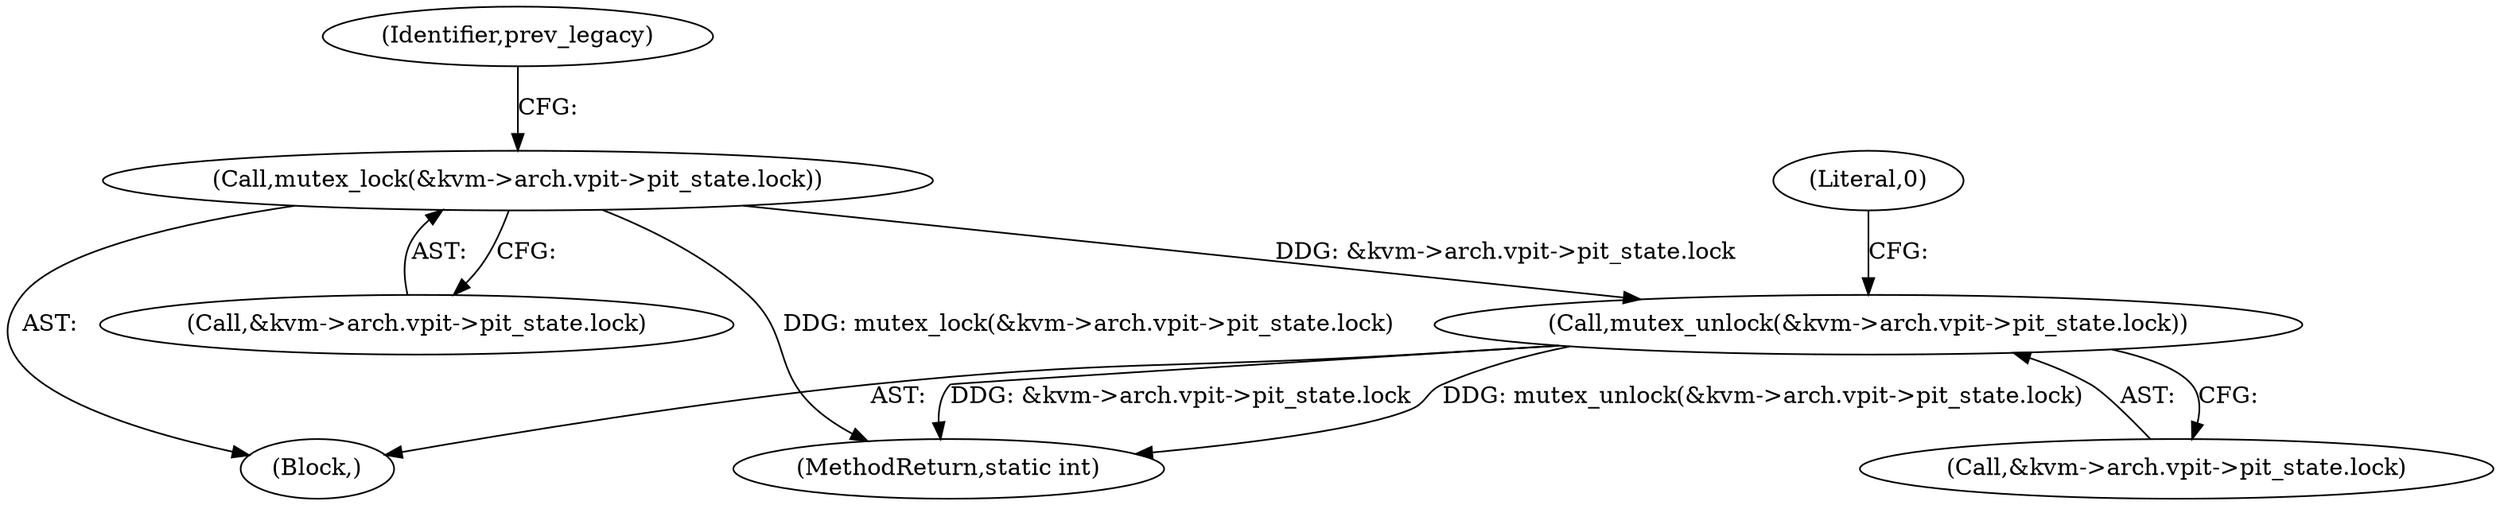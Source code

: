 digraph "0_linux_0185604c2d82c560dab2f2933a18f797e74ab5a8_0@API" {
"1000204" [label="(Call,mutex_unlock(&kvm->arch.vpit->pit_state.lock))"];
"1000110" [label="(Call,mutex_lock(&kvm->arch.vpit->pit_state.lock))"];
"1000103" [label="(Block,)"];
"1000111" [label="(Call,&kvm->arch.vpit->pit_state.lock)"];
"1000122" [label="(Identifier,prev_legacy)"];
"1000110" [label="(Call,mutex_lock(&kvm->arch.vpit->pit_state.lock))"];
"1000204" [label="(Call,mutex_unlock(&kvm->arch.vpit->pit_state.lock))"];
"1000217" [label="(MethodReturn,static int)"];
"1000216" [label="(Literal,0)"];
"1000205" [label="(Call,&kvm->arch.vpit->pit_state.lock)"];
"1000204" -> "1000103"  [label="AST: "];
"1000204" -> "1000205"  [label="CFG: "];
"1000205" -> "1000204"  [label="AST: "];
"1000216" -> "1000204"  [label="CFG: "];
"1000204" -> "1000217"  [label="DDG: &kvm->arch.vpit->pit_state.lock"];
"1000204" -> "1000217"  [label="DDG: mutex_unlock(&kvm->arch.vpit->pit_state.lock)"];
"1000110" -> "1000204"  [label="DDG: &kvm->arch.vpit->pit_state.lock"];
"1000110" -> "1000103"  [label="AST: "];
"1000110" -> "1000111"  [label="CFG: "];
"1000111" -> "1000110"  [label="AST: "];
"1000122" -> "1000110"  [label="CFG: "];
"1000110" -> "1000217"  [label="DDG: mutex_lock(&kvm->arch.vpit->pit_state.lock)"];
}
